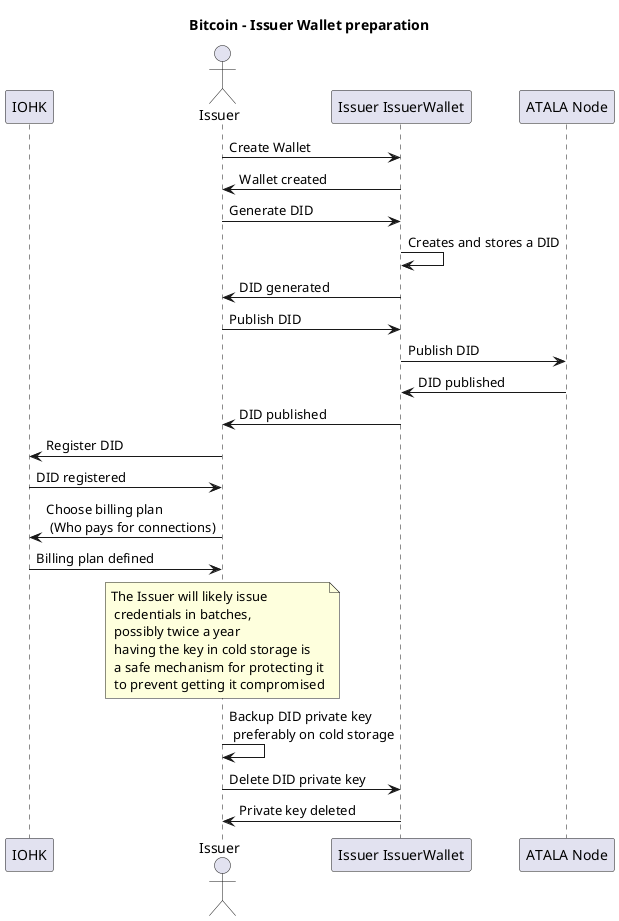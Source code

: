 @startuml
title Bitcoin - Issuer Wallet preparation

participant IOHK
actor Issuer
participant "Issuer IssuerWallet" as IssuerWallet
participant "ATALA Node" as AtalaNode

Issuer -> IssuerWallet : Create Wallet
IssuerWallet -> Issuer : Wallet created

Issuer -> IssuerWallet : Generate DID
IssuerWallet -> IssuerWallet : Creates and stores a DID
IssuerWallet -> Issuer : DID generated

Issuer -> IssuerWallet : Publish DID
IssuerWallet -> AtalaNode : Publish DID
AtalaNode -> IssuerWallet : DID published
IssuerWallet -> Issuer : DID published

Issuer -> IOHK : Register DID
IOHK -> Issuer : DID registered

Issuer -> IOHK : Choose billing plan\n (Who pays for connections)
IOHK -> Issuer : Billing plan defined

note over Issuer : The Issuer will likely issue\n credentials in batches,\n possibly twice a year\n having the key in cold storage is\n a safe mechanism for protecting it\n to prevent getting it compromised
Issuer -> Issuer : Backup DID private key\n preferably on cold storage
Issuer -> IssuerWallet : Delete DID private key
IssuerWallet -> Issuer : Private key deleted
@enduml